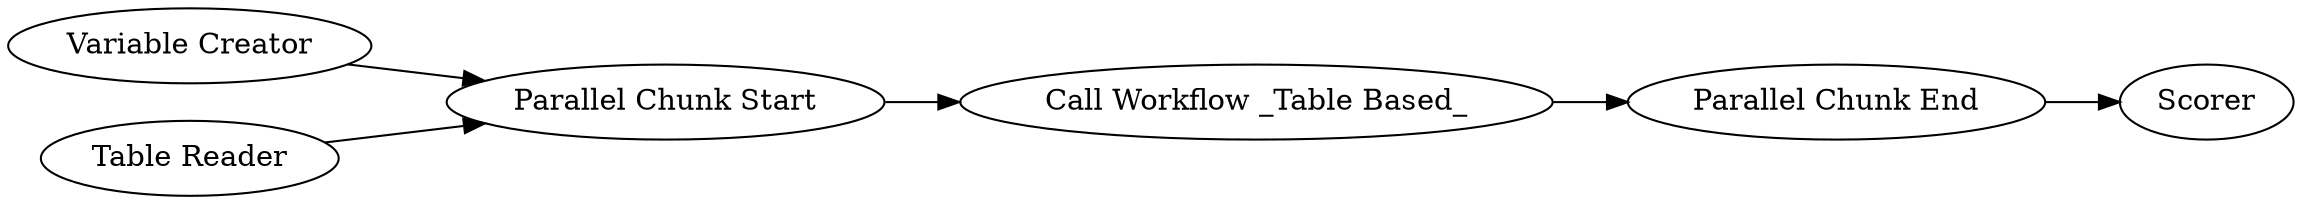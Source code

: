 digraph {
	"-1892577454597613364_23" [label="Variable Creator"]
	"-1892577454597613364_17" [label="Parallel Chunk End"]
	"-1892577454597613364_18" [label="Table Reader"]
	"-1892577454597613364_16" [label="Parallel Chunk Start"]
	"-1892577454597613364_24" [label=Scorer]
	"-1892577454597613364_25" [label="Call Workflow _Table Based_"]
	"-1892577454597613364_18" -> "-1892577454597613364_16"
	"-1892577454597613364_23" -> "-1892577454597613364_16"
	"-1892577454597613364_17" -> "-1892577454597613364_24"
	"-1892577454597613364_16" -> "-1892577454597613364_25"
	"-1892577454597613364_25" -> "-1892577454597613364_17"
	rankdir=LR
}
